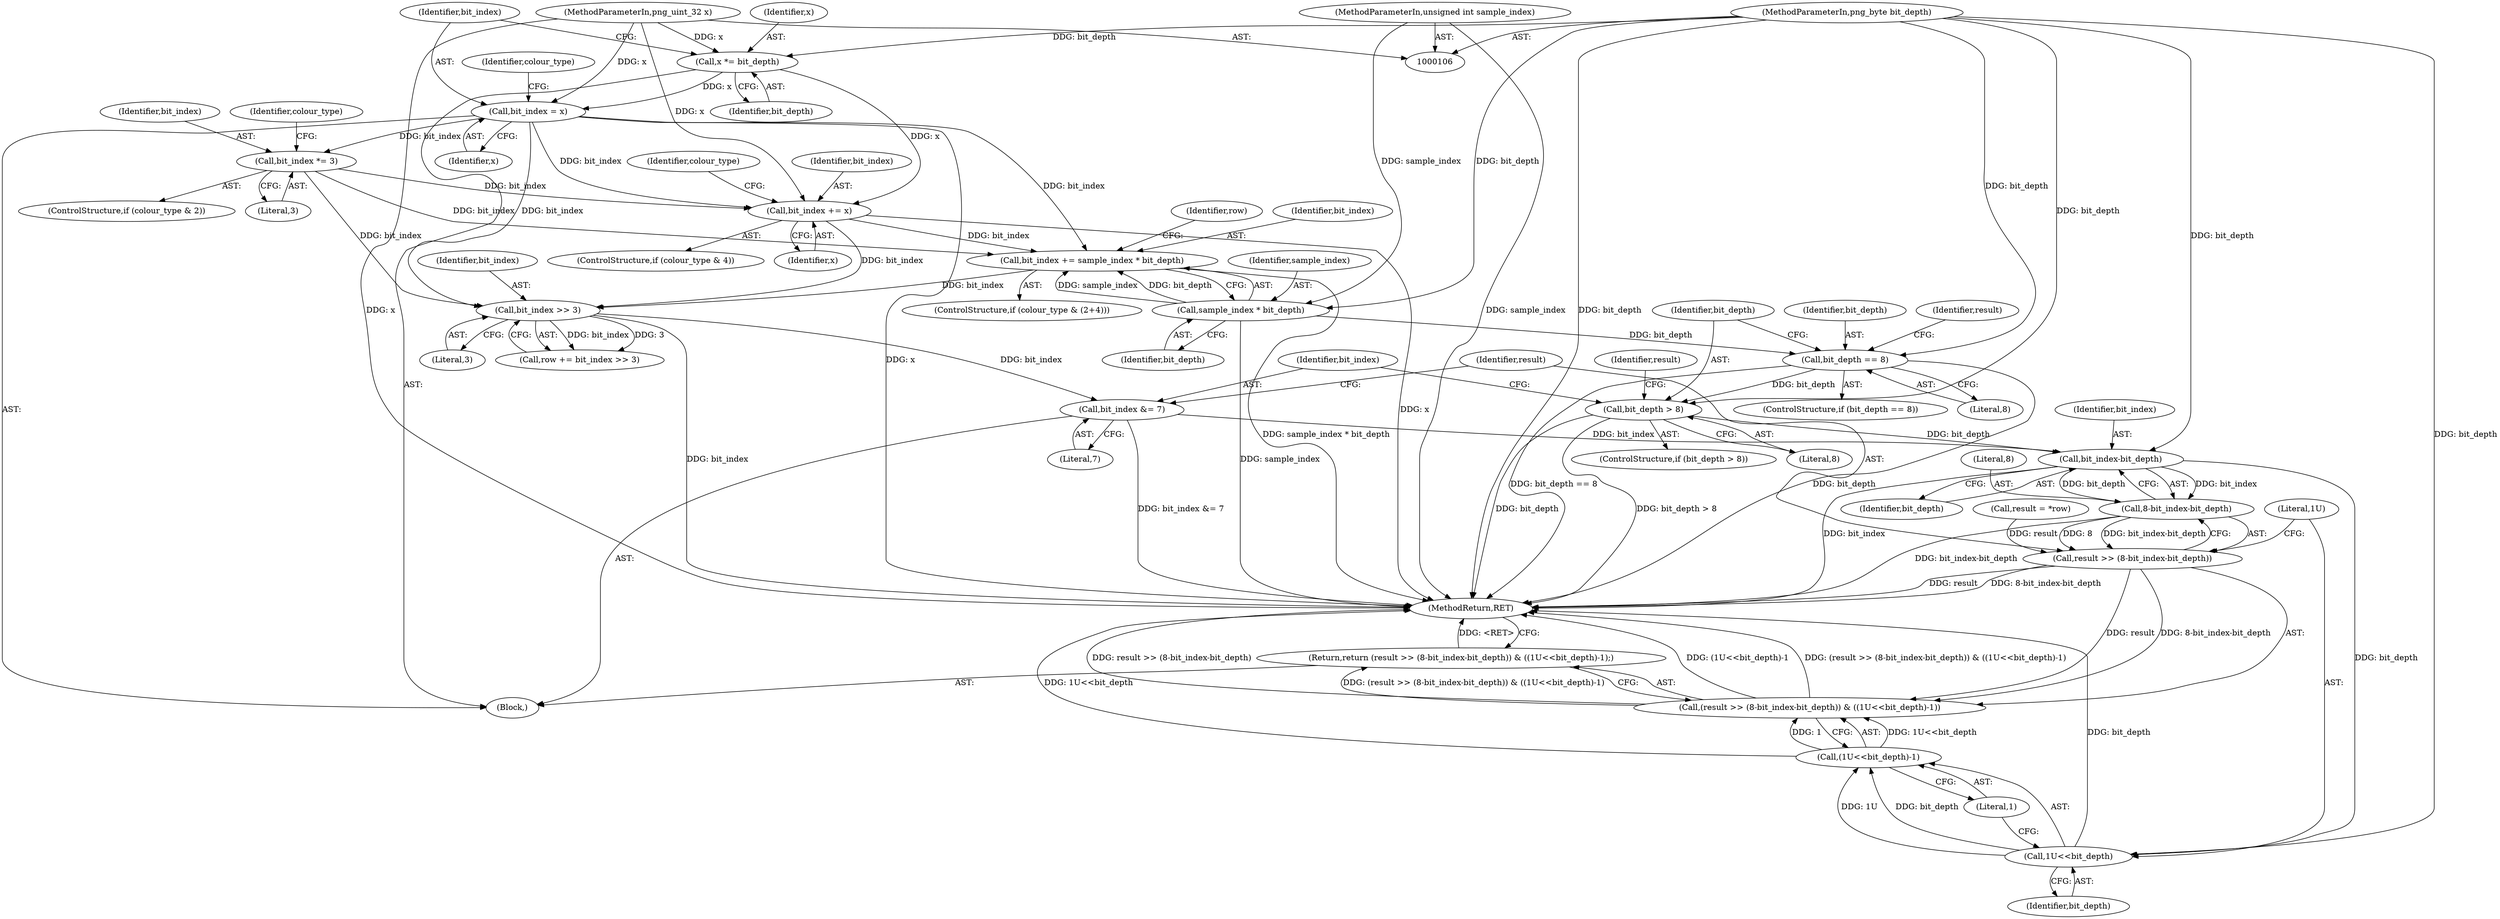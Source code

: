 digraph "1_Android_9d4853418ab2f754c2b63e091c29c5529b8b86ca_126@del" {
"1000190" [label="(Call,bit_index-bit_depth)"];
"1000181" [label="(Call,bit_index &= 7)"];
"1000155" [label="(Call,bit_index >> 3)"];
"1000139" [label="(Call,bit_index += x)"];
"1000110" [label="(MethodParameterIn,png_uint_32 x)"];
"1000115" [label="(Call,x *= bit_depth)"];
"1000109" [label="(MethodParameterIn,png_byte bit_depth)"];
"1000132" [label="(Call,bit_index *= 3)"];
"1000118" [label="(Call,bit_index = x)"];
"1000148" [label="(Call,bit_index += sample_index * bit_depth)"];
"1000150" [label="(Call,sample_index * bit_depth)"];
"1000111" [label="(MethodParameterIn,unsigned int sample_index)"];
"1000170" [label="(Call,bit_depth > 8)"];
"1000163" [label="(Call,bit_depth == 8)"];
"1000188" [label="(Call,8-bit_index-bit_depth)"];
"1000186" [label="(Call,result >> (8-bit_index-bit_depth))"];
"1000185" [label="(Call,(result >> (8-bit_index-bit_depth)) & ((1U<<bit_depth)-1))"];
"1000184" [label="(Return,return (result >> (8-bit_index-bit_depth)) & ((1U<<bit_depth)-1);)"];
"1000194" [label="(Call,1U<<bit_depth)"];
"1000193" [label="(Call,(1U<<bit_depth)-1)"];
"1000169" [label="(ControlStructure,if (bit_depth > 8))"];
"1000154" [label="(Identifier,row)"];
"1000196" [label="(Identifier,bit_depth)"];
"1000197" [label="(Literal,1)"];
"1000165" [label="(Literal,8)"];
"1000139" [label="(Call,bit_index += x)"];
"1000124" [label="(Identifier,colour_type)"];
"1000193" [label="(Call,(1U<<bit_depth)-1)"];
"1000182" [label="(Identifier,bit_index)"];
"1000150" [label="(Call,sample_index * bit_depth)"];
"1000111" [label="(MethodParameterIn,unsigned int sample_index)"];
"1000172" [label="(Literal,8)"];
"1000185" [label="(Call,(result >> (8-bit_index-bit_depth)) & ((1U<<bit_depth)-1))"];
"1000156" [label="(Identifier,bit_index)"];
"1000171" [label="(Identifier,bit_depth)"];
"1000184" [label="(Return,return (result >> (8-bit_index-bit_depth)) & ((1U<<bit_depth)-1);)"];
"1000135" [label="(ControlStructure,if (colour_type & 4))"];
"1000157" [label="(Literal,3)"];
"1000176" [label="(Identifier,result)"];
"1000195" [label="(Literal,1U)"];
"1000110" [label="(MethodParameterIn,png_uint_32 x)"];
"1000163" [label="(Call,bit_depth == 8)"];
"1000133" [label="(Identifier,bit_index)"];
"1000151" [label="(Identifier,sample_index)"];
"1000116" [label="(Identifier,x)"];
"1000167" [label="(Identifier,result)"];
"1000189" [label="(Literal,8)"];
"1000115" [label="(Call,x *= bit_depth)"];
"1000137" [label="(Identifier,colour_type)"];
"1000170" [label="(Call,bit_depth > 8)"];
"1000187" [label="(Identifier,result)"];
"1000181" [label="(Call,bit_index &= 7)"];
"1000117" [label="(Identifier,bit_depth)"];
"1000142" [label="(ControlStructure,if (colour_type & (2+4)))"];
"1000191" [label="(Identifier,bit_index)"];
"1000188" [label="(Call,8-bit_index-bit_depth)"];
"1000132" [label="(Call,bit_index *= 3)"];
"1000140" [label="(Identifier,bit_index)"];
"1000134" [label="(Literal,3)"];
"1000119" [label="(Identifier,bit_index)"];
"1000141" [label="(Identifier,x)"];
"1000120" [label="(Identifier,x)"];
"1000162" [label="(ControlStructure,if (bit_depth == 8))"];
"1000190" [label="(Call,bit_index-bit_depth)"];
"1000118" [label="(Call,bit_index = x)"];
"1000186" [label="(Call,result >> (8-bit_index-bit_depth))"];
"1000148" [label="(Call,bit_index += sample_index * bit_depth)"];
"1000152" [label="(Identifier,bit_depth)"];
"1000128" [label="(ControlStructure,if (colour_type & 2))"];
"1000183" [label="(Literal,7)"];
"1000109" [label="(MethodParameterIn,png_byte bit_depth)"];
"1000112" [label="(Block,)"];
"1000198" [label="(MethodReturn,RET)"];
"1000155" [label="(Call,bit_index >> 3)"];
"1000194" [label="(Call,1U<<bit_depth)"];
"1000149" [label="(Identifier,bit_index)"];
"1000164" [label="(Identifier,bit_depth)"];
"1000158" [label="(Call,result = *row)"];
"1000192" [label="(Identifier,bit_depth)"];
"1000144" [label="(Identifier,colour_type)"];
"1000153" [label="(Call,row += bit_index >> 3)"];
"1000190" -> "1000188"  [label="AST: "];
"1000190" -> "1000192"  [label="CFG: "];
"1000191" -> "1000190"  [label="AST: "];
"1000192" -> "1000190"  [label="AST: "];
"1000188" -> "1000190"  [label="CFG: "];
"1000190" -> "1000198"  [label="DDG: bit_index"];
"1000190" -> "1000188"  [label="DDG: bit_index"];
"1000190" -> "1000188"  [label="DDG: bit_depth"];
"1000181" -> "1000190"  [label="DDG: bit_index"];
"1000170" -> "1000190"  [label="DDG: bit_depth"];
"1000109" -> "1000190"  [label="DDG: bit_depth"];
"1000190" -> "1000194"  [label="DDG: bit_depth"];
"1000181" -> "1000112"  [label="AST: "];
"1000181" -> "1000183"  [label="CFG: "];
"1000182" -> "1000181"  [label="AST: "];
"1000183" -> "1000181"  [label="AST: "];
"1000187" -> "1000181"  [label="CFG: "];
"1000181" -> "1000198"  [label="DDG: bit_index &= 7"];
"1000155" -> "1000181"  [label="DDG: bit_index"];
"1000155" -> "1000153"  [label="AST: "];
"1000155" -> "1000157"  [label="CFG: "];
"1000156" -> "1000155"  [label="AST: "];
"1000157" -> "1000155"  [label="AST: "];
"1000153" -> "1000155"  [label="CFG: "];
"1000155" -> "1000198"  [label="DDG: bit_index"];
"1000155" -> "1000153"  [label="DDG: bit_index"];
"1000155" -> "1000153"  [label="DDG: 3"];
"1000139" -> "1000155"  [label="DDG: bit_index"];
"1000148" -> "1000155"  [label="DDG: bit_index"];
"1000132" -> "1000155"  [label="DDG: bit_index"];
"1000118" -> "1000155"  [label="DDG: bit_index"];
"1000139" -> "1000135"  [label="AST: "];
"1000139" -> "1000141"  [label="CFG: "];
"1000140" -> "1000139"  [label="AST: "];
"1000141" -> "1000139"  [label="AST: "];
"1000144" -> "1000139"  [label="CFG: "];
"1000139" -> "1000198"  [label="DDG: x"];
"1000110" -> "1000139"  [label="DDG: x"];
"1000115" -> "1000139"  [label="DDG: x"];
"1000132" -> "1000139"  [label="DDG: bit_index"];
"1000118" -> "1000139"  [label="DDG: bit_index"];
"1000139" -> "1000148"  [label="DDG: bit_index"];
"1000110" -> "1000106"  [label="AST: "];
"1000110" -> "1000198"  [label="DDG: x"];
"1000110" -> "1000115"  [label="DDG: x"];
"1000110" -> "1000118"  [label="DDG: x"];
"1000115" -> "1000112"  [label="AST: "];
"1000115" -> "1000117"  [label="CFG: "];
"1000116" -> "1000115"  [label="AST: "];
"1000117" -> "1000115"  [label="AST: "];
"1000119" -> "1000115"  [label="CFG: "];
"1000109" -> "1000115"  [label="DDG: bit_depth"];
"1000115" -> "1000118"  [label="DDG: x"];
"1000109" -> "1000106"  [label="AST: "];
"1000109" -> "1000198"  [label="DDG: bit_depth"];
"1000109" -> "1000150"  [label="DDG: bit_depth"];
"1000109" -> "1000163"  [label="DDG: bit_depth"];
"1000109" -> "1000170"  [label="DDG: bit_depth"];
"1000109" -> "1000194"  [label="DDG: bit_depth"];
"1000132" -> "1000128"  [label="AST: "];
"1000132" -> "1000134"  [label="CFG: "];
"1000133" -> "1000132"  [label="AST: "];
"1000134" -> "1000132"  [label="AST: "];
"1000137" -> "1000132"  [label="CFG: "];
"1000118" -> "1000132"  [label="DDG: bit_index"];
"1000132" -> "1000148"  [label="DDG: bit_index"];
"1000118" -> "1000112"  [label="AST: "];
"1000118" -> "1000120"  [label="CFG: "];
"1000119" -> "1000118"  [label="AST: "];
"1000120" -> "1000118"  [label="AST: "];
"1000124" -> "1000118"  [label="CFG: "];
"1000118" -> "1000198"  [label="DDG: x"];
"1000118" -> "1000148"  [label="DDG: bit_index"];
"1000148" -> "1000142"  [label="AST: "];
"1000148" -> "1000150"  [label="CFG: "];
"1000149" -> "1000148"  [label="AST: "];
"1000150" -> "1000148"  [label="AST: "];
"1000154" -> "1000148"  [label="CFG: "];
"1000148" -> "1000198"  [label="DDG: sample_index * bit_depth"];
"1000150" -> "1000148"  [label="DDG: sample_index"];
"1000150" -> "1000148"  [label="DDG: bit_depth"];
"1000150" -> "1000152"  [label="CFG: "];
"1000151" -> "1000150"  [label="AST: "];
"1000152" -> "1000150"  [label="AST: "];
"1000150" -> "1000198"  [label="DDG: sample_index"];
"1000111" -> "1000150"  [label="DDG: sample_index"];
"1000150" -> "1000163"  [label="DDG: bit_depth"];
"1000111" -> "1000106"  [label="AST: "];
"1000111" -> "1000198"  [label="DDG: sample_index"];
"1000170" -> "1000169"  [label="AST: "];
"1000170" -> "1000172"  [label="CFG: "];
"1000171" -> "1000170"  [label="AST: "];
"1000172" -> "1000170"  [label="AST: "];
"1000176" -> "1000170"  [label="CFG: "];
"1000182" -> "1000170"  [label="CFG: "];
"1000170" -> "1000198"  [label="DDG: bit_depth"];
"1000170" -> "1000198"  [label="DDG: bit_depth > 8"];
"1000163" -> "1000170"  [label="DDG: bit_depth"];
"1000163" -> "1000162"  [label="AST: "];
"1000163" -> "1000165"  [label="CFG: "];
"1000164" -> "1000163"  [label="AST: "];
"1000165" -> "1000163"  [label="AST: "];
"1000167" -> "1000163"  [label="CFG: "];
"1000171" -> "1000163"  [label="CFG: "];
"1000163" -> "1000198"  [label="DDG: bit_depth"];
"1000163" -> "1000198"  [label="DDG: bit_depth == 8"];
"1000188" -> "1000186"  [label="AST: "];
"1000189" -> "1000188"  [label="AST: "];
"1000186" -> "1000188"  [label="CFG: "];
"1000188" -> "1000198"  [label="DDG: bit_index-bit_depth"];
"1000188" -> "1000186"  [label="DDG: 8"];
"1000188" -> "1000186"  [label="DDG: bit_index-bit_depth"];
"1000186" -> "1000185"  [label="AST: "];
"1000187" -> "1000186"  [label="AST: "];
"1000195" -> "1000186"  [label="CFG: "];
"1000186" -> "1000198"  [label="DDG: result"];
"1000186" -> "1000198"  [label="DDG: 8-bit_index-bit_depth"];
"1000186" -> "1000185"  [label="DDG: result"];
"1000186" -> "1000185"  [label="DDG: 8-bit_index-bit_depth"];
"1000158" -> "1000186"  [label="DDG: result"];
"1000185" -> "1000184"  [label="AST: "];
"1000185" -> "1000193"  [label="CFG: "];
"1000193" -> "1000185"  [label="AST: "];
"1000184" -> "1000185"  [label="CFG: "];
"1000185" -> "1000198"  [label="DDG: (result >> (8-bit_index-bit_depth)) & ((1U<<bit_depth)-1)"];
"1000185" -> "1000198"  [label="DDG: result >> (8-bit_index-bit_depth)"];
"1000185" -> "1000198"  [label="DDG: (1U<<bit_depth)-1"];
"1000185" -> "1000184"  [label="DDG: (result >> (8-bit_index-bit_depth)) & ((1U<<bit_depth)-1)"];
"1000193" -> "1000185"  [label="DDG: 1U<<bit_depth"];
"1000193" -> "1000185"  [label="DDG: 1"];
"1000184" -> "1000112"  [label="AST: "];
"1000198" -> "1000184"  [label="CFG: "];
"1000184" -> "1000198"  [label="DDG: <RET>"];
"1000194" -> "1000193"  [label="AST: "];
"1000194" -> "1000196"  [label="CFG: "];
"1000195" -> "1000194"  [label="AST: "];
"1000196" -> "1000194"  [label="AST: "];
"1000197" -> "1000194"  [label="CFG: "];
"1000194" -> "1000198"  [label="DDG: bit_depth"];
"1000194" -> "1000193"  [label="DDG: 1U"];
"1000194" -> "1000193"  [label="DDG: bit_depth"];
"1000193" -> "1000197"  [label="CFG: "];
"1000197" -> "1000193"  [label="AST: "];
"1000193" -> "1000198"  [label="DDG: 1U<<bit_depth"];
}
